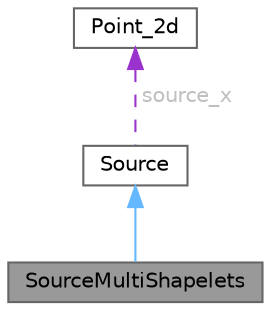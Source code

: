 digraph "SourceMultiShapelets"
{
 // LATEX_PDF_SIZE
  bgcolor="transparent";
  edge [fontname=Helvetica,fontsize=10,labelfontname=Helvetica,labelfontsize=10];
  node [fontname=Helvetica,fontsize=10,shape=box,height=0.2,width=0.4];
  Node1 [id="Node000001",label="SourceMultiShapelets",height=0.2,width=0.4,color="gray40", fillcolor="grey60", style="filled", fontcolor="black",tooltip="Class for reading in and handling an array of SourceShapelets, made on the model of SourceMultiAnaGal..."];
  Node2 -> Node1 [id="edge3_Node000001_Node000002",dir="back",color="steelblue1",style="solid",tooltip=" "];
  Node2 [id="Node000002",label="Source",height=0.2,width=0.4,color="gray40", fillcolor="white", style="filled",URL="$class_source.html",tooltip="Base class for all sources."];
  Node3 -> Node2 [id="edge4_Node000002_Node000003",dir="back",color="darkorchid3",style="dashed",tooltip=" ",label=" source_x",fontcolor="grey" ];
  Node3 [id="Node000003",label="Point_2d",height=0.2,width=0.4,color="gray40", fillcolor="white", style="filled",URL="$struct_point__2d.html",tooltip="Class for representing points or vectors in 2 dimensions. Not that the dereferencing operator is over..."];
}
